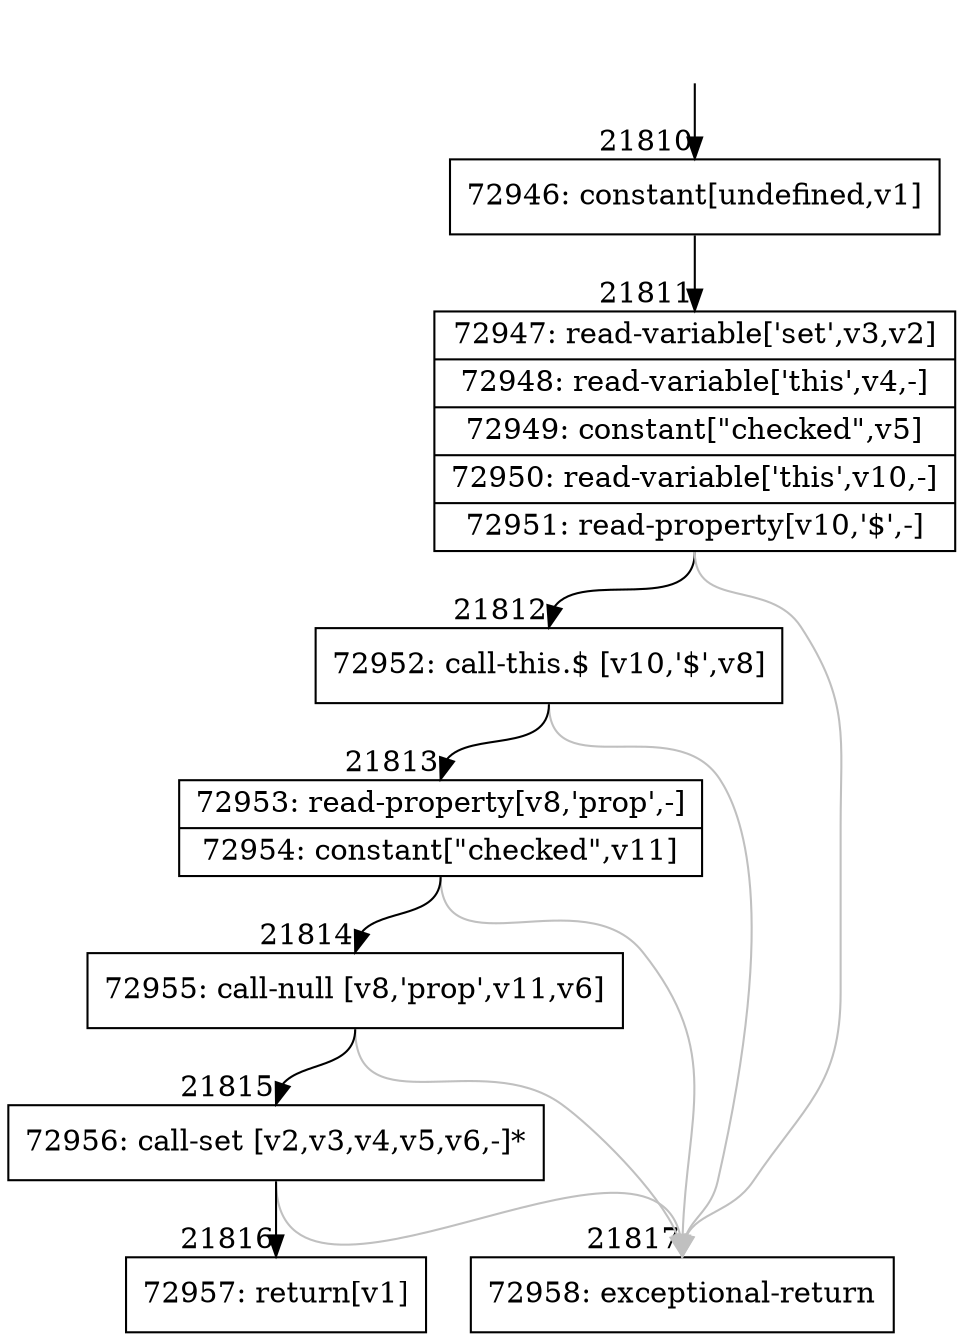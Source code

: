 digraph {
rankdir="TD"
BB_entry1908[shape=none,label=""];
BB_entry1908 -> BB21810 [tailport=s, headport=n, headlabel="    21810"]
BB21810 [shape=record label="{72946: constant[undefined,v1]}" ] 
BB21810 -> BB21811 [tailport=s, headport=n, headlabel="      21811"]
BB21811 [shape=record label="{72947: read-variable['set',v3,v2]|72948: read-variable['this',v4,-]|72949: constant[\"checked\",v5]|72950: read-variable['this',v10,-]|72951: read-property[v10,'$',-]}" ] 
BB21811 -> BB21812 [tailport=s, headport=n, headlabel="      21812"]
BB21811 -> BB21817 [tailport=s, headport=n, color=gray, headlabel="      21817"]
BB21812 [shape=record label="{72952: call-this.$ [v10,'$',v8]}" ] 
BB21812 -> BB21813 [tailport=s, headport=n, headlabel="      21813"]
BB21812 -> BB21817 [tailport=s, headport=n, color=gray]
BB21813 [shape=record label="{72953: read-property[v8,'prop',-]|72954: constant[\"checked\",v11]}" ] 
BB21813 -> BB21814 [tailport=s, headport=n, headlabel="      21814"]
BB21813 -> BB21817 [tailport=s, headport=n, color=gray]
BB21814 [shape=record label="{72955: call-null [v8,'prop',v11,v6]}" ] 
BB21814 -> BB21815 [tailport=s, headport=n, headlabel="      21815"]
BB21814 -> BB21817 [tailport=s, headport=n, color=gray]
BB21815 [shape=record label="{72956: call-set [v2,v3,v4,v5,v6,-]*}" ] 
BB21815 -> BB21816 [tailport=s, headport=n, headlabel="      21816"]
BB21815 -> BB21817 [tailport=s, headport=n, color=gray]
BB21816 [shape=record label="{72957: return[v1]}" ] 
BB21817 [shape=record label="{72958: exceptional-return}" ] 
//#$~ 40829
}
